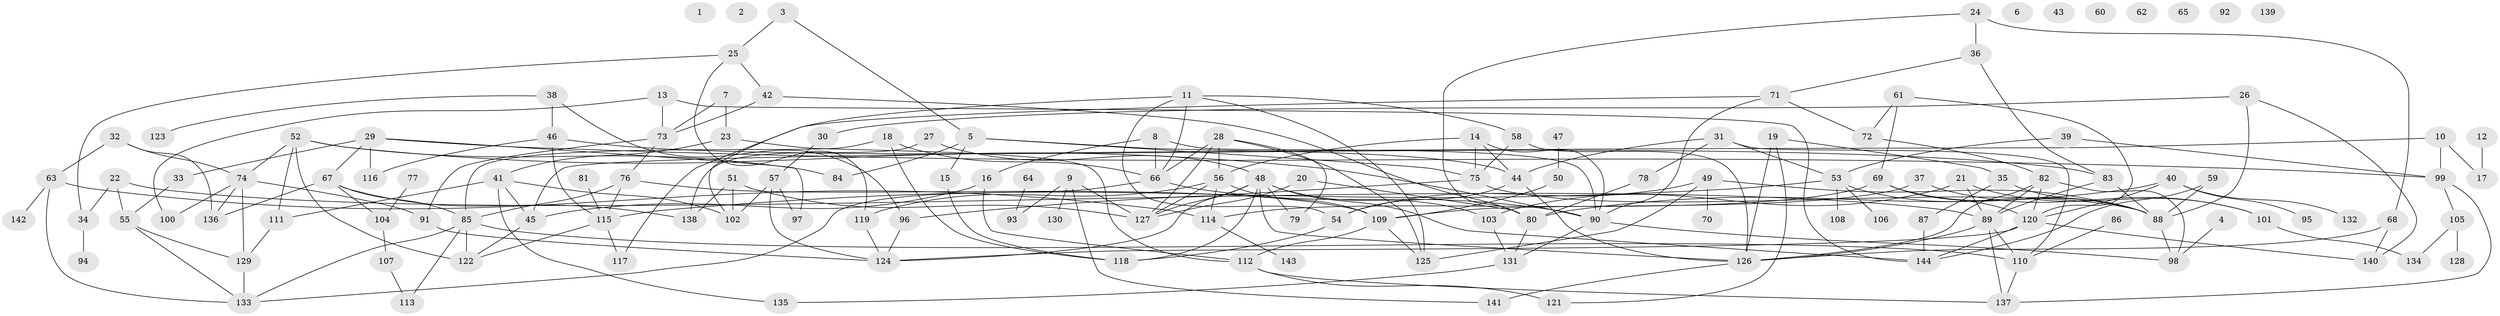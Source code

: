 // coarse degree distribution, {6: 0.22857142857142856, 9: 0.08571428571428572, 10: 0.05714285714285714, 5: 0.02857142857142857, 3: 0.08571428571428572, 1: 0.05714285714285714, 7: 0.14285714285714285, 4: 0.02857142857142857, 2: 0.17142857142857143, 8: 0.05714285714285714, 13: 0.02857142857142857, 11: 0.02857142857142857}
// Generated by graph-tools (version 1.1) at 2025/35/03/04/25 23:35:46]
// undirected, 144 vertices, 229 edges
graph export_dot {
  node [color=gray90,style=filled];
  1;
  2;
  3;
  4;
  5;
  6;
  7;
  8;
  9;
  10;
  11;
  12;
  13;
  14;
  15;
  16;
  17;
  18;
  19;
  20;
  21;
  22;
  23;
  24;
  25;
  26;
  27;
  28;
  29;
  30;
  31;
  32;
  33;
  34;
  35;
  36;
  37;
  38;
  39;
  40;
  41;
  42;
  43;
  44;
  45;
  46;
  47;
  48;
  49;
  50;
  51;
  52;
  53;
  54;
  55;
  56;
  57;
  58;
  59;
  60;
  61;
  62;
  63;
  64;
  65;
  66;
  67;
  68;
  69;
  70;
  71;
  72;
  73;
  74;
  75;
  76;
  77;
  78;
  79;
  80;
  81;
  82;
  83;
  84;
  85;
  86;
  87;
  88;
  89;
  90;
  91;
  92;
  93;
  94;
  95;
  96;
  97;
  98;
  99;
  100;
  101;
  102;
  103;
  104;
  105;
  106;
  107;
  108;
  109;
  110;
  111;
  112;
  113;
  114;
  115;
  116;
  117;
  118;
  119;
  120;
  121;
  122;
  123;
  124;
  125;
  126;
  127;
  128;
  129;
  130;
  131;
  132;
  133;
  134;
  135;
  136;
  137;
  138;
  139;
  140;
  141;
  142;
  143;
  144;
  3 -- 5;
  3 -- 25;
  4 -- 98;
  5 -- 15;
  5 -- 44;
  5 -- 75;
  5 -- 84;
  7 -- 23;
  7 -- 73;
  8 -- 16;
  8 -- 66;
  8 -- 90;
  9 -- 93;
  9 -- 127;
  9 -- 130;
  9 -- 141;
  10 -- 17;
  10 -- 45;
  10 -- 99;
  11 -- 54;
  11 -- 58;
  11 -- 66;
  11 -- 102;
  11 -- 125;
  12 -- 17;
  13 -- 73;
  13 -- 100;
  13 -- 144;
  14 -- 44;
  14 -- 56;
  14 -- 75;
  14 -- 90;
  15 -- 118;
  16 -- 45;
  16 -- 112;
  18 -- 66;
  18 -- 85;
  18 -- 118;
  19 -- 35;
  19 -- 121;
  19 -- 126;
  20 -- 80;
  20 -- 127;
  21 -- 89;
  21 -- 101;
  21 -- 103;
  22 -- 34;
  22 -- 55;
  22 -- 89;
  23 -- 41;
  23 -- 112;
  24 -- 36;
  24 -- 68;
  24 -- 80;
  25 -- 34;
  25 -- 42;
  25 -- 119;
  26 -- 30;
  26 -- 88;
  26 -- 140;
  27 -- 48;
  27 -- 138;
  28 -- 56;
  28 -- 66;
  28 -- 79;
  28 -- 125;
  28 -- 127;
  29 -- 33;
  29 -- 67;
  29 -- 97;
  29 -- 99;
  29 -- 116;
  30 -- 57;
  31 -- 44;
  31 -- 53;
  31 -- 78;
  31 -- 110;
  32 -- 63;
  32 -- 74;
  32 -- 136;
  33 -- 55;
  34 -- 94;
  35 -- 87;
  35 -- 88;
  36 -- 71;
  36 -- 83;
  37 -- 101;
  37 -- 109;
  38 -- 46;
  38 -- 96;
  38 -- 123;
  39 -- 53;
  39 -- 99;
  40 -- 80;
  40 -- 95;
  40 -- 120;
  40 -- 132;
  41 -- 45;
  41 -- 102;
  41 -- 111;
  41 -- 135;
  42 -- 73;
  42 -- 80;
  44 -- 54;
  44 -- 126;
  45 -- 122;
  46 -- 83;
  46 -- 115;
  46 -- 116;
  47 -- 50;
  48 -- 79;
  48 -- 103;
  48 -- 118;
  48 -- 124;
  48 -- 126;
  48 -- 127;
  48 -- 144;
  49 -- 54;
  49 -- 70;
  49 -- 88;
  49 -- 125;
  50 -- 109;
  51 -- 102;
  51 -- 127;
  51 -- 138;
  52 -- 74;
  52 -- 84;
  52 -- 90;
  52 -- 111;
  52 -- 122;
  53 -- 88;
  53 -- 106;
  53 -- 108;
  53 -- 115;
  54 -- 118;
  55 -- 129;
  55 -- 133;
  56 -- 109;
  56 -- 114;
  56 -- 119;
  56 -- 127;
  57 -- 97;
  57 -- 102;
  57 -- 124;
  58 -- 75;
  58 -- 126;
  59 -- 88;
  59 -- 144;
  61 -- 69;
  61 -- 72;
  61 -- 120;
  63 -- 114;
  63 -- 133;
  63 -- 142;
  64 -- 93;
  66 -- 90;
  66 -- 133;
  67 -- 85;
  67 -- 104;
  67 -- 136;
  67 -- 138;
  68 -- 126;
  68 -- 140;
  69 -- 88;
  69 -- 114;
  69 -- 120;
  71 -- 72;
  71 -- 90;
  71 -- 117;
  72 -- 82;
  73 -- 76;
  73 -- 91;
  74 -- 91;
  74 -- 100;
  74 -- 129;
  74 -- 136;
  75 -- 88;
  75 -- 96;
  76 -- 85;
  76 -- 109;
  76 -- 115;
  77 -- 104;
  78 -- 80;
  80 -- 131;
  81 -- 115;
  82 -- 89;
  82 -- 98;
  82 -- 120;
  82 -- 126;
  83 -- 88;
  83 -- 89;
  85 -- 110;
  85 -- 113;
  85 -- 122;
  85 -- 133;
  86 -- 110;
  87 -- 144;
  88 -- 98;
  89 -- 110;
  89 -- 126;
  89 -- 137;
  90 -- 98;
  90 -- 131;
  91 -- 124;
  96 -- 124;
  99 -- 105;
  99 -- 137;
  101 -- 134;
  103 -- 131;
  104 -- 107;
  105 -- 128;
  105 -- 134;
  107 -- 113;
  109 -- 112;
  109 -- 125;
  110 -- 137;
  111 -- 129;
  112 -- 121;
  112 -- 137;
  114 -- 143;
  115 -- 117;
  115 -- 122;
  119 -- 124;
  120 -- 124;
  120 -- 140;
  120 -- 144;
  126 -- 141;
  129 -- 133;
  131 -- 135;
}
